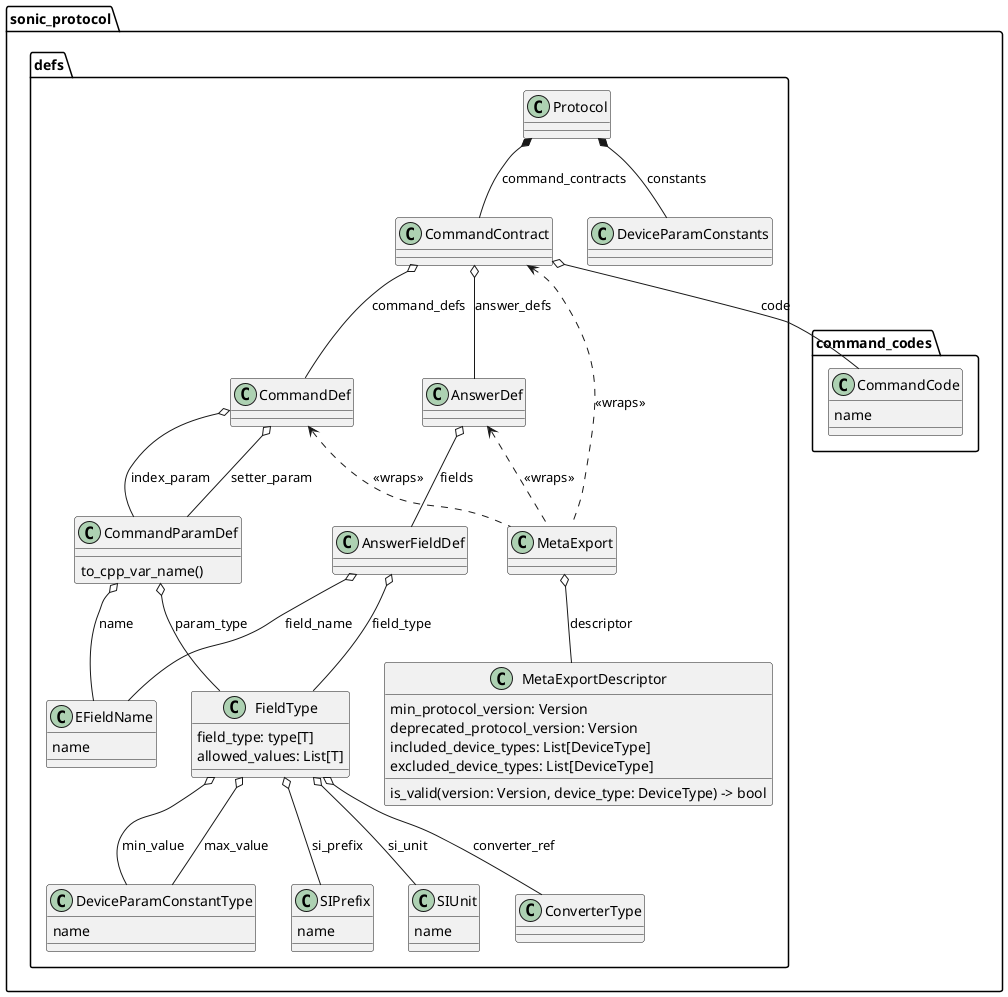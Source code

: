 @startuml classes_defs
set separator . 
top to bottom direction

class "CommandCode" as sonic_protocol.command_codes.CommandCode {
  name
}
package sonic_protocol.defs {
    class AnswerDef {
    }
    class AnswerFieldDef {
    }
    class "CommandContract" {
    }
    class "CommandDef" {
    }
    class "CommandParamDef"{
    to_cpp_var_name()
    }
    class "DeviceParamConstantType" {
    name
    }
    class "DeviceParamConstants" {
    }
    class "EFieldName" {
    name
    }
    class "FieldType" {
        field_type: type[T]
        allowed_values: List[T]
    }
    class "MetaExport" {
    }
    class "MetaExportDescriptor" {
        min_protocol_version: Version 
        deprecated_protocol_version: Version
        included_device_types: List[DeviceType]
        excluded_device_types: List[DeviceType]
    is_valid(version: Version, device_type: DeviceType) -> bool
    }
    class "Protocol" {
    }

    class "SIPrefix"{
    name
    }
    class "SIUnit" {
    name
    }

    Protocol *-- CommandContract : command_contracts
    Protocol *-- DeviceParamConstants : constants
    CommandContract o-- CommandDef : command_defs
    CommandContract o-- AnswerDef : answer_defs
    CommandContract o-- CommandCode : code
    AnswerDef o-- AnswerFieldDef : fields
    AnswerFieldDef o-- EFieldName: field_name 
    AnswerFieldDef o-- FieldType: field_type 
    CommandDef o-- CommandParamDef: index_param
    CommandDef o-- CommandParamDef: setter_param
    CommandParamDef o-- EFieldName: name
    CommandParamDef o-- FieldType: param_type
    FieldType o-- SIUnit: si_unit
    FieldType o-- SIPrefix: si_prefix
    FieldType o-- ConverterType: converter_ref
    FieldType o-- DeviceParamConstantType: max_value
    FieldType o-- DeviceParamConstantType: min_value
    MetaExport o-- MetaExportDescriptor: descriptor

    CommandContract <.. MetaExport : <<wraps>>
    AnswerDef <.. MetaExport : <<wraps>>
    CommandDef <.. MetaExport : <<wraps>>
}

@enduml
